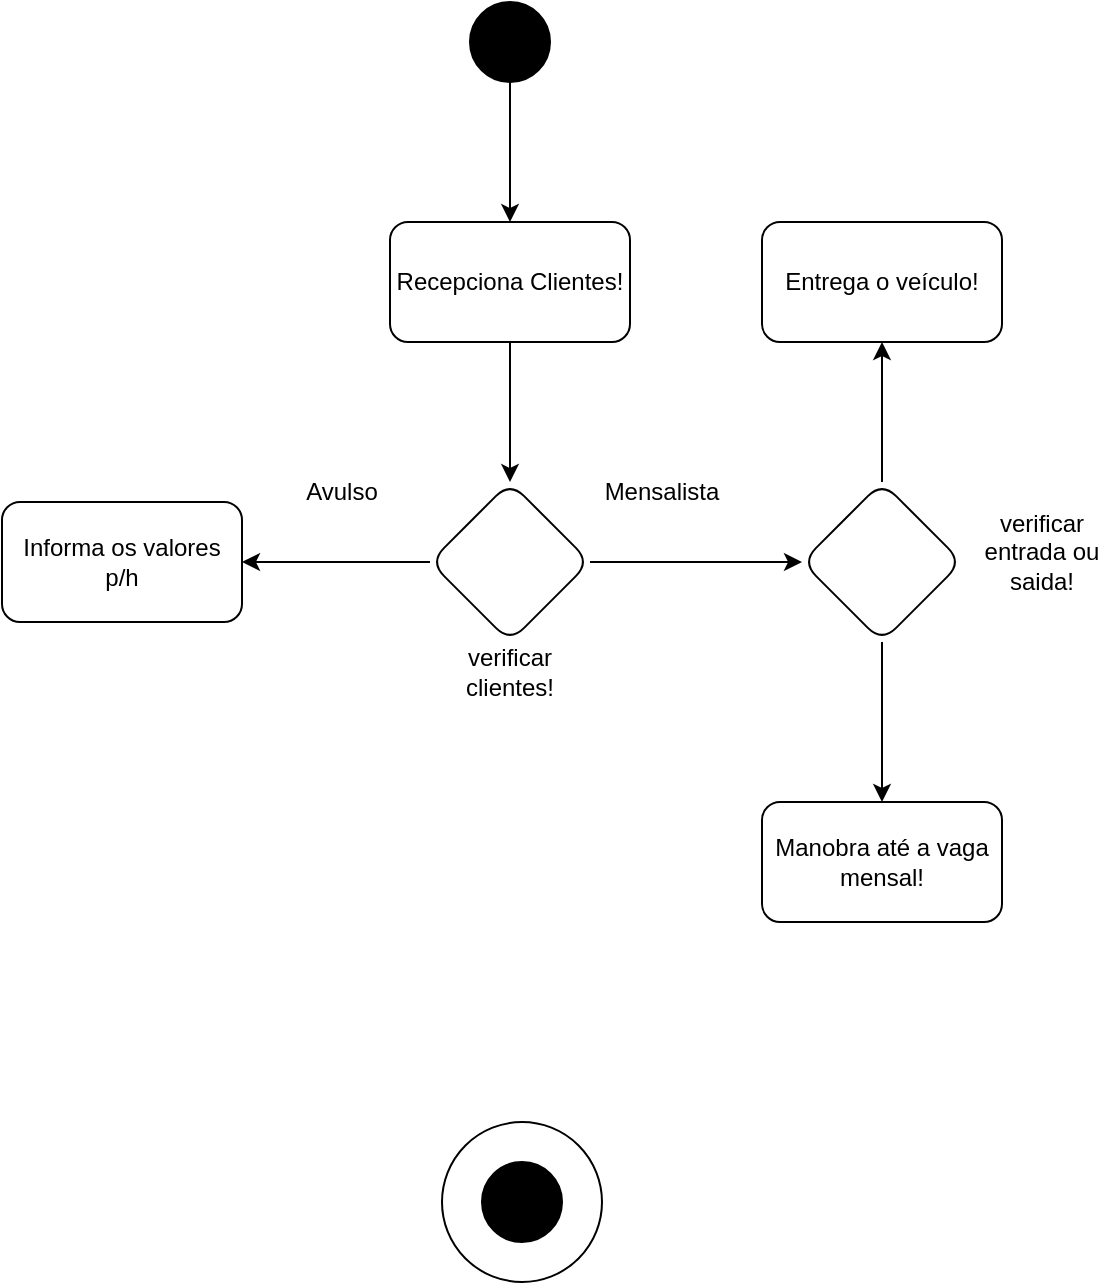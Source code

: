 <mxfile version="21.0.2" type="github">
  <diagram id="C5RBs43oDa-KdzZeNtuy" name="Page-1">
    <mxGraphModel dx="677" dy="372" grid="1" gridSize="10" guides="1" tooltips="1" connect="1" arrows="1" fold="1" page="1" pageScale="1" pageWidth="827" pageHeight="1169" math="0" shadow="0">
      <root>
        <mxCell id="WIyWlLk6GJQsqaUBKTNV-0" />
        <mxCell id="WIyWlLk6GJQsqaUBKTNV-1" parent="WIyWlLk6GJQsqaUBKTNV-0" />
        <mxCell id="oUsA-M0eHrD9d1wJYv6w-3" value="" style="group" vertex="1" connectable="0" parent="WIyWlLk6GJQsqaUBKTNV-1">
          <mxGeometry x="380" y="620" width="80" height="80" as="geometry" />
        </mxCell>
        <mxCell id="oUsA-M0eHrD9d1wJYv6w-4" value="" style="ellipse;whiteSpace=wrap;html=1;aspect=fixed;" vertex="1" parent="oUsA-M0eHrD9d1wJYv6w-3">
          <mxGeometry width="80" height="80" as="geometry" />
        </mxCell>
        <mxCell id="oUsA-M0eHrD9d1wJYv6w-5" value="" style="ellipse;whiteSpace=wrap;html=1;aspect=fixed;fillColor=#000000;" vertex="1" parent="oUsA-M0eHrD9d1wJYv6w-3">
          <mxGeometry x="20" y="20" width="40" height="40" as="geometry" />
        </mxCell>
        <mxCell id="oUsA-M0eHrD9d1wJYv6w-10" value="" style="edgeStyle=orthogonalEdgeStyle;rounded=0;orthogonalLoop=1;jettySize=auto;html=1;" edge="1" parent="WIyWlLk6GJQsqaUBKTNV-1" source="oUsA-M0eHrD9d1wJYv6w-1" target="oUsA-M0eHrD9d1wJYv6w-9">
          <mxGeometry relative="1" as="geometry" />
        </mxCell>
        <mxCell id="oUsA-M0eHrD9d1wJYv6w-1" value="" style="ellipse;whiteSpace=wrap;html=1;aspect=fixed;fillColor=#000000;" vertex="1" parent="WIyWlLk6GJQsqaUBKTNV-1">
          <mxGeometry x="394" y="60" width="40" height="40" as="geometry" />
        </mxCell>
        <mxCell id="oUsA-M0eHrD9d1wJYv6w-12" value="" style="edgeStyle=orthogonalEdgeStyle;rounded=0;orthogonalLoop=1;jettySize=auto;html=1;" edge="1" parent="WIyWlLk6GJQsqaUBKTNV-1" source="oUsA-M0eHrD9d1wJYv6w-9" target="oUsA-M0eHrD9d1wJYv6w-11">
          <mxGeometry relative="1" as="geometry" />
        </mxCell>
        <mxCell id="oUsA-M0eHrD9d1wJYv6w-9" value="Recepciona Clientes!" style="rounded=1;whiteSpace=wrap;html=1;" vertex="1" parent="WIyWlLk6GJQsqaUBKTNV-1">
          <mxGeometry x="354" y="170" width="120" height="60" as="geometry" />
        </mxCell>
        <mxCell id="oUsA-M0eHrD9d1wJYv6w-14" value="" style="edgeStyle=orthogonalEdgeStyle;rounded=0;orthogonalLoop=1;jettySize=auto;html=1;" edge="1" parent="WIyWlLk6GJQsqaUBKTNV-1" source="oUsA-M0eHrD9d1wJYv6w-11" target="oUsA-M0eHrD9d1wJYv6w-13">
          <mxGeometry relative="1" as="geometry" />
        </mxCell>
        <mxCell id="oUsA-M0eHrD9d1wJYv6w-16" value="" style="edgeStyle=orthogonalEdgeStyle;rounded=0;orthogonalLoop=1;jettySize=auto;html=1;" edge="1" parent="WIyWlLk6GJQsqaUBKTNV-1" source="oUsA-M0eHrD9d1wJYv6w-11">
          <mxGeometry relative="1" as="geometry">
            <mxPoint x="560" y="340" as="targetPoint" />
          </mxGeometry>
        </mxCell>
        <mxCell id="oUsA-M0eHrD9d1wJYv6w-11" value="" style="rhombus;whiteSpace=wrap;html=1;rounded=1;" vertex="1" parent="WIyWlLk6GJQsqaUBKTNV-1">
          <mxGeometry x="374" y="300" width="80" height="80" as="geometry" />
        </mxCell>
        <mxCell id="oUsA-M0eHrD9d1wJYv6w-13" value="Informa os valores p/h" style="whiteSpace=wrap;html=1;rounded=1;" vertex="1" parent="WIyWlLk6GJQsqaUBKTNV-1">
          <mxGeometry x="160" y="310" width="120" height="60" as="geometry" />
        </mxCell>
        <mxCell id="oUsA-M0eHrD9d1wJYv6w-15" value="Manobra até a vaga mensal!" style="whiteSpace=wrap;html=1;rounded=1;" vertex="1" parent="WIyWlLk6GJQsqaUBKTNV-1">
          <mxGeometry x="540" y="460" width="120" height="60" as="geometry" />
        </mxCell>
        <mxCell id="oUsA-M0eHrD9d1wJYv6w-17" value="verificar clientes!" style="text;html=1;strokeColor=none;fillColor=none;align=center;verticalAlign=middle;whiteSpace=wrap;rounded=0;" vertex="1" parent="WIyWlLk6GJQsqaUBKTNV-1">
          <mxGeometry x="384" y="380" width="60" height="30" as="geometry" />
        </mxCell>
        <mxCell id="oUsA-M0eHrD9d1wJYv6w-18" value="Mensalista" style="text;html=1;strokeColor=none;fillColor=none;align=center;verticalAlign=middle;whiteSpace=wrap;rounded=0;" vertex="1" parent="WIyWlLk6GJQsqaUBKTNV-1">
          <mxGeometry x="460" y="290" width="60" height="30" as="geometry" />
        </mxCell>
        <mxCell id="oUsA-M0eHrD9d1wJYv6w-19" value="Avulso" style="text;html=1;strokeColor=none;fillColor=none;align=center;verticalAlign=middle;whiteSpace=wrap;rounded=0;" vertex="1" parent="WIyWlLk6GJQsqaUBKTNV-1">
          <mxGeometry x="300" y="290" width="60" height="30" as="geometry" />
        </mxCell>
        <mxCell id="oUsA-M0eHrD9d1wJYv6w-22" value="" style="edgeStyle=orthogonalEdgeStyle;rounded=0;orthogonalLoop=1;jettySize=auto;html=1;" edge="1" parent="WIyWlLk6GJQsqaUBKTNV-1" source="oUsA-M0eHrD9d1wJYv6w-20" target="oUsA-M0eHrD9d1wJYv6w-15">
          <mxGeometry relative="1" as="geometry" />
        </mxCell>
        <mxCell id="oUsA-M0eHrD9d1wJYv6w-24" value="" style="edgeStyle=orthogonalEdgeStyle;rounded=0;orthogonalLoop=1;jettySize=auto;html=1;" edge="1" parent="WIyWlLk6GJQsqaUBKTNV-1" source="oUsA-M0eHrD9d1wJYv6w-20" target="oUsA-M0eHrD9d1wJYv6w-23">
          <mxGeometry relative="1" as="geometry" />
        </mxCell>
        <mxCell id="oUsA-M0eHrD9d1wJYv6w-20" value="" style="rhombus;whiteSpace=wrap;html=1;rounded=1;" vertex="1" parent="WIyWlLk6GJQsqaUBKTNV-1">
          <mxGeometry x="560" y="300" width="80" height="80" as="geometry" />
        </mxCell>
        <mxCell id="oUsA-M0eHrD9d1wJYv6w-21" value="verificar entrada ou saida!" style="text;html=1;strokeColor=none;fillColor=none;align=center;verticalAlign=middle;whiteSpace=wrap;rounded=0;" vertex="1" parent="WIyWlLk6GJQsqaUBKTNV-1">
          <mxGeometry x="650" y="320" width="60" height="30" as="geometry" />
        </mxCell>
        <mxCell id="oUsA-M0eHrD9d1wJYv6w-23" value="Entrega o veículo!" style="whiteSpace=wrap;html=1;rounded=1;" vertex="1" parent="WIyWlLk6GJQsqaUBKTNV-1">
          <mxGeometry x="540" y="170" width="120" height="60" as="geometry" />
        </mxCell>
      </root>
    </mxGraphModel>
  </diagram>
</mxfile>
